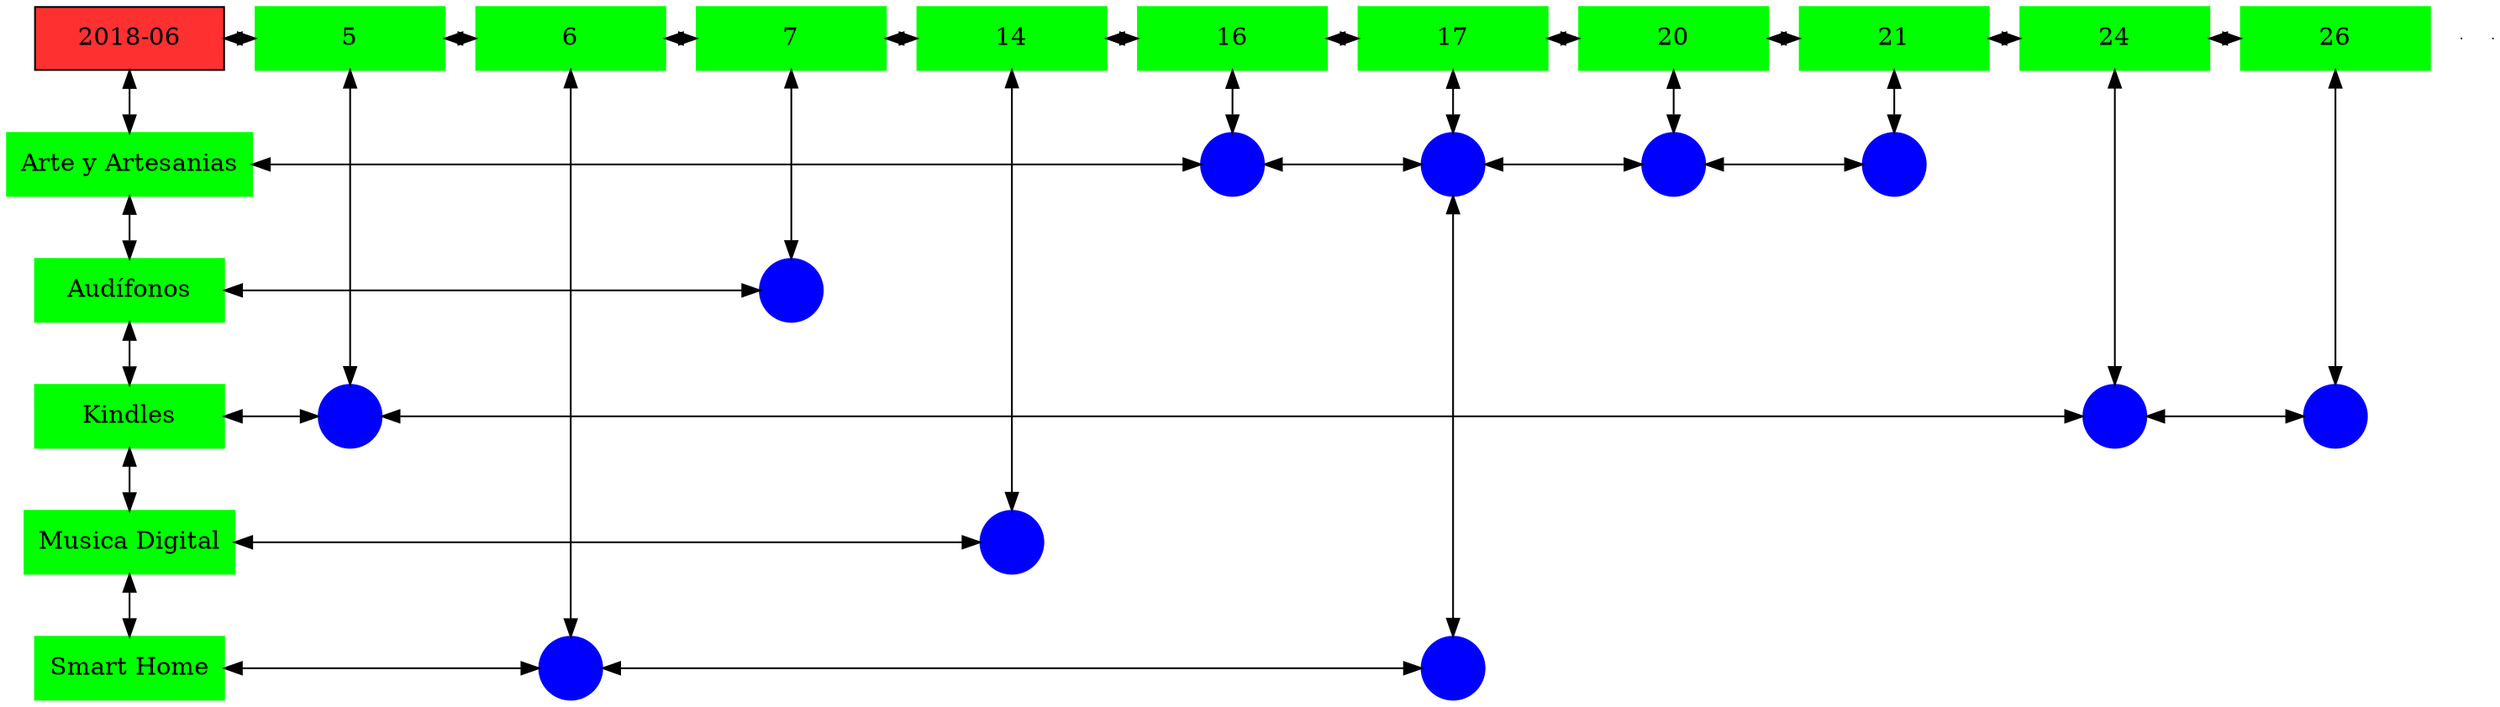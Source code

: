 digraph G{
node[shape="box"];
nodeMt[ label = "2018-06", width = 1.5, style = filled, fillcolor = firebrick1, group = 1 ];
e0[ shape = point, width = 0 ];
e1[ shape = point, width = 0 ];
node0xc00224d590[label="5",color=green,style =filled,width = 1.5 group=5];
nodeMt->node0xc00224d590[dir="both"];
{rank=same;nodeMt;node0xc00224d590;}
node0xc0021595e0[label="6",color=green,style =filled,width = 1.5 group=6];
node0xc00224d590->node0xc0021595e0[dir="both"];
{rank=same;node0xc00224d590;node0xc0021595e0;}
node0xc001f11900[label="7",color=green,style =filled,width = 1.5 group=7];
node0xc0021595e0->node0xc001f11900[dir="both"];
{rank=same;node0xc0021595e0;node0xc001f11900;}
node0xc002040a00[label="14",color=green,style =filled,width = 1.5 group=14];
node0xc001f11900->node0xc002040a00[dir="both"];
{rank=same;node0xc001f11900;node0xc002040a00;}
node0xc002002730[label="16",color=green,style =filled,width = 1.5 group=16];
node0xc002040a00->node0xc002002730[dir="both"];
{rank=same;node0xc002040a00;node0xc002002730;}
node0xc001ea6870[label="17",color=green,style =filled,width = 1.5 group=17];
node0xc002002730->node0xc001ea6870[dir="both"];
{rank=same;node0xc002002730;node0xc001ea6870;}
node0xc001ff3a40[label="20",color=green,style =filled,width = 1.5 group=20];
node0xc001ea6870->node0xc001ff3a40[dir="both"];
{rank=same;node0xc001ea6870;node0xc001ff3a40;}
node0xc001f11630[label="21",color=green,style =filled,width = 1.5 group=21];
node0xc001ff3a40->node0xc001f11630[dir="both"];
{rank=same;node0xc001ff3a40;node0xc001f11630;}
node0xc00209ee10[label="24",color=green,style =filled,width = 1.5 group=24];
node0xc001f11630->node0xc00209ee10[dir="both"];
{rank=same;node0xc001f11630;node0xc00209ee10;}
node0xc0022948c0[label="26",color=green,style =filled,width = 1.5 group=26];
node0xc00209ee10->node0xc0022948c0[dir="both"];
{rank=same;node0xc00209ee10;node0xc0022948c0;}
node0xc001ea6820[label="Arte y Artesanias",color=green,style =filled width = 1.5 group=1];
node0xc001ff9480[label="",color=blue,style =filled, width = 0.5 group=16 shape=circle];
node0xc001ea6820->node0xc001ff9480[dir="both"];
{rank=same;node0xc001ea6820;node0xc001ff9480;}
node0xc001ea4580[label="",color=blue,style =filled, width = 0.5 group=17 shape=circle];
node0xc001ff9480->node0xc001ea4580[dir="both"];
{rank=same;node0xc001ea4580;node0xc001ff9480;}
node0xc002184880[label="",color=blue,style =filled, width = 0.5 group=20 shape=circle];
node0xc001ea4580->node0xc002184880[dir="both"];
{rank=same;node0xc002184880;node0xc001ea4580;}
node0xc001f12a80[label="",color=blue,style =filled, width = 0.5 group=21 shape=circle];
node0xc002184880->node0xc001f12a80[dir="both"];
{rank=same;node0xc001f12a80;node0xc002184880;}
node0xc001f118b0[label="Audífonos",color=green,style =filled width = 1.5 group=1];
node0xc001f12c00[label="",color=blue,style =filled, width = 0.5 group=7 shape=circle];
node0xc001f118b0->node0xc001f12c00[dir="both"];
{rank=same;node0xc001f118b0;node0xc001f12c00;}
node0xc00209edc0[label="Kindles",color=green,style =filled width = 1.5 group=1];
node0xc002247d80[label="",color=blue,style =filled, width = 0.5 group=5 shape=circle];
node0xc00209edc0->node0xc002247d80[dir="both"];
{rank=same;node0xc00209edc0;node0xc002247d80;}
node0xc0020a6100[label="",color=blue,style =filled, width = 0.5 group=24 shape=circle];
node0xc002247d80->node0xc0020a6100[dir="both"];
{rank=same;node0xc0020a6100;node0xc002247d80;}
node0xc002298280[label="",color=blue,style =filled, width = 0.5 group=26 shape=circle];
node0xc0020a6100->node0xc002298280[dir="both"];
{rank=same;node0xc002298280;node0xc0020a6100;}
node0xc0020409b0[label="Musica Digital",color=green,style =filled width = 1.5 group=1];
node0xc002039500[label="",color=blue,style =filled, width = 0.5 group=14 shape=circle];
node0xc0020409b0->node0xc002039500[dir="both"];
{rank=same;node0xc0020409b0;node0xc002039500;}
node0xc00206da90[label="Smart Home",color=green,style =filled width = 1.5 group=1];
node0xc002157700[label="",color=blue,style =filled, width = 0.5 group=6 shape=circle];
node0xc00206da90->node0xc002157700[dir="both"];
{rank=same;node0xc00206da90;node0xc002157700;}
node0xc00207a380[label="",color=blue,style =filled, width = 0.5 group=17 shape=circle];
node0xc002157700->node0xc00207a380[dir="both"];
{rank=same;node0xc00207a380;node0xc002157700;}
node0xc00224d590->node0xc002247d80[dir="both"];
node0xc0021595e0->node0xc002157700[dir="both"];
node0xc001f11900->node0xc001f12c00[dir="both"];
node0xc002040a00->node0xc002039500[dir="both"];
node0xc002002730->node0xc001ff9480[dir="both"];
node0xc001ea6870->node0xc001ea4580[dir="both"];
node0xc001ea4580->node0xc00207a380[dir="both"];
node0xc001ff3a40->node0xc002184880[dir="both"];
node0xc001f11630->node0xc001f12a80[dir="both"];
node0xc00209ee10->node0xc0020a6100[dir="both"];
node0xc0022948c0->node0xc002298280[dir="both"];
nodeMt->node0xc001ea6820[dir="both"];
node0xc001ea6820->node0xc001f118b0[dir="both"];
node0xc001f118b0->node0xc00209edc0[dir="both"];
node0xc00209edc0->node0xc0020409b0[dir="both"];
node0xc0020409b0->node0xc00206da90[dir="both"];
}
